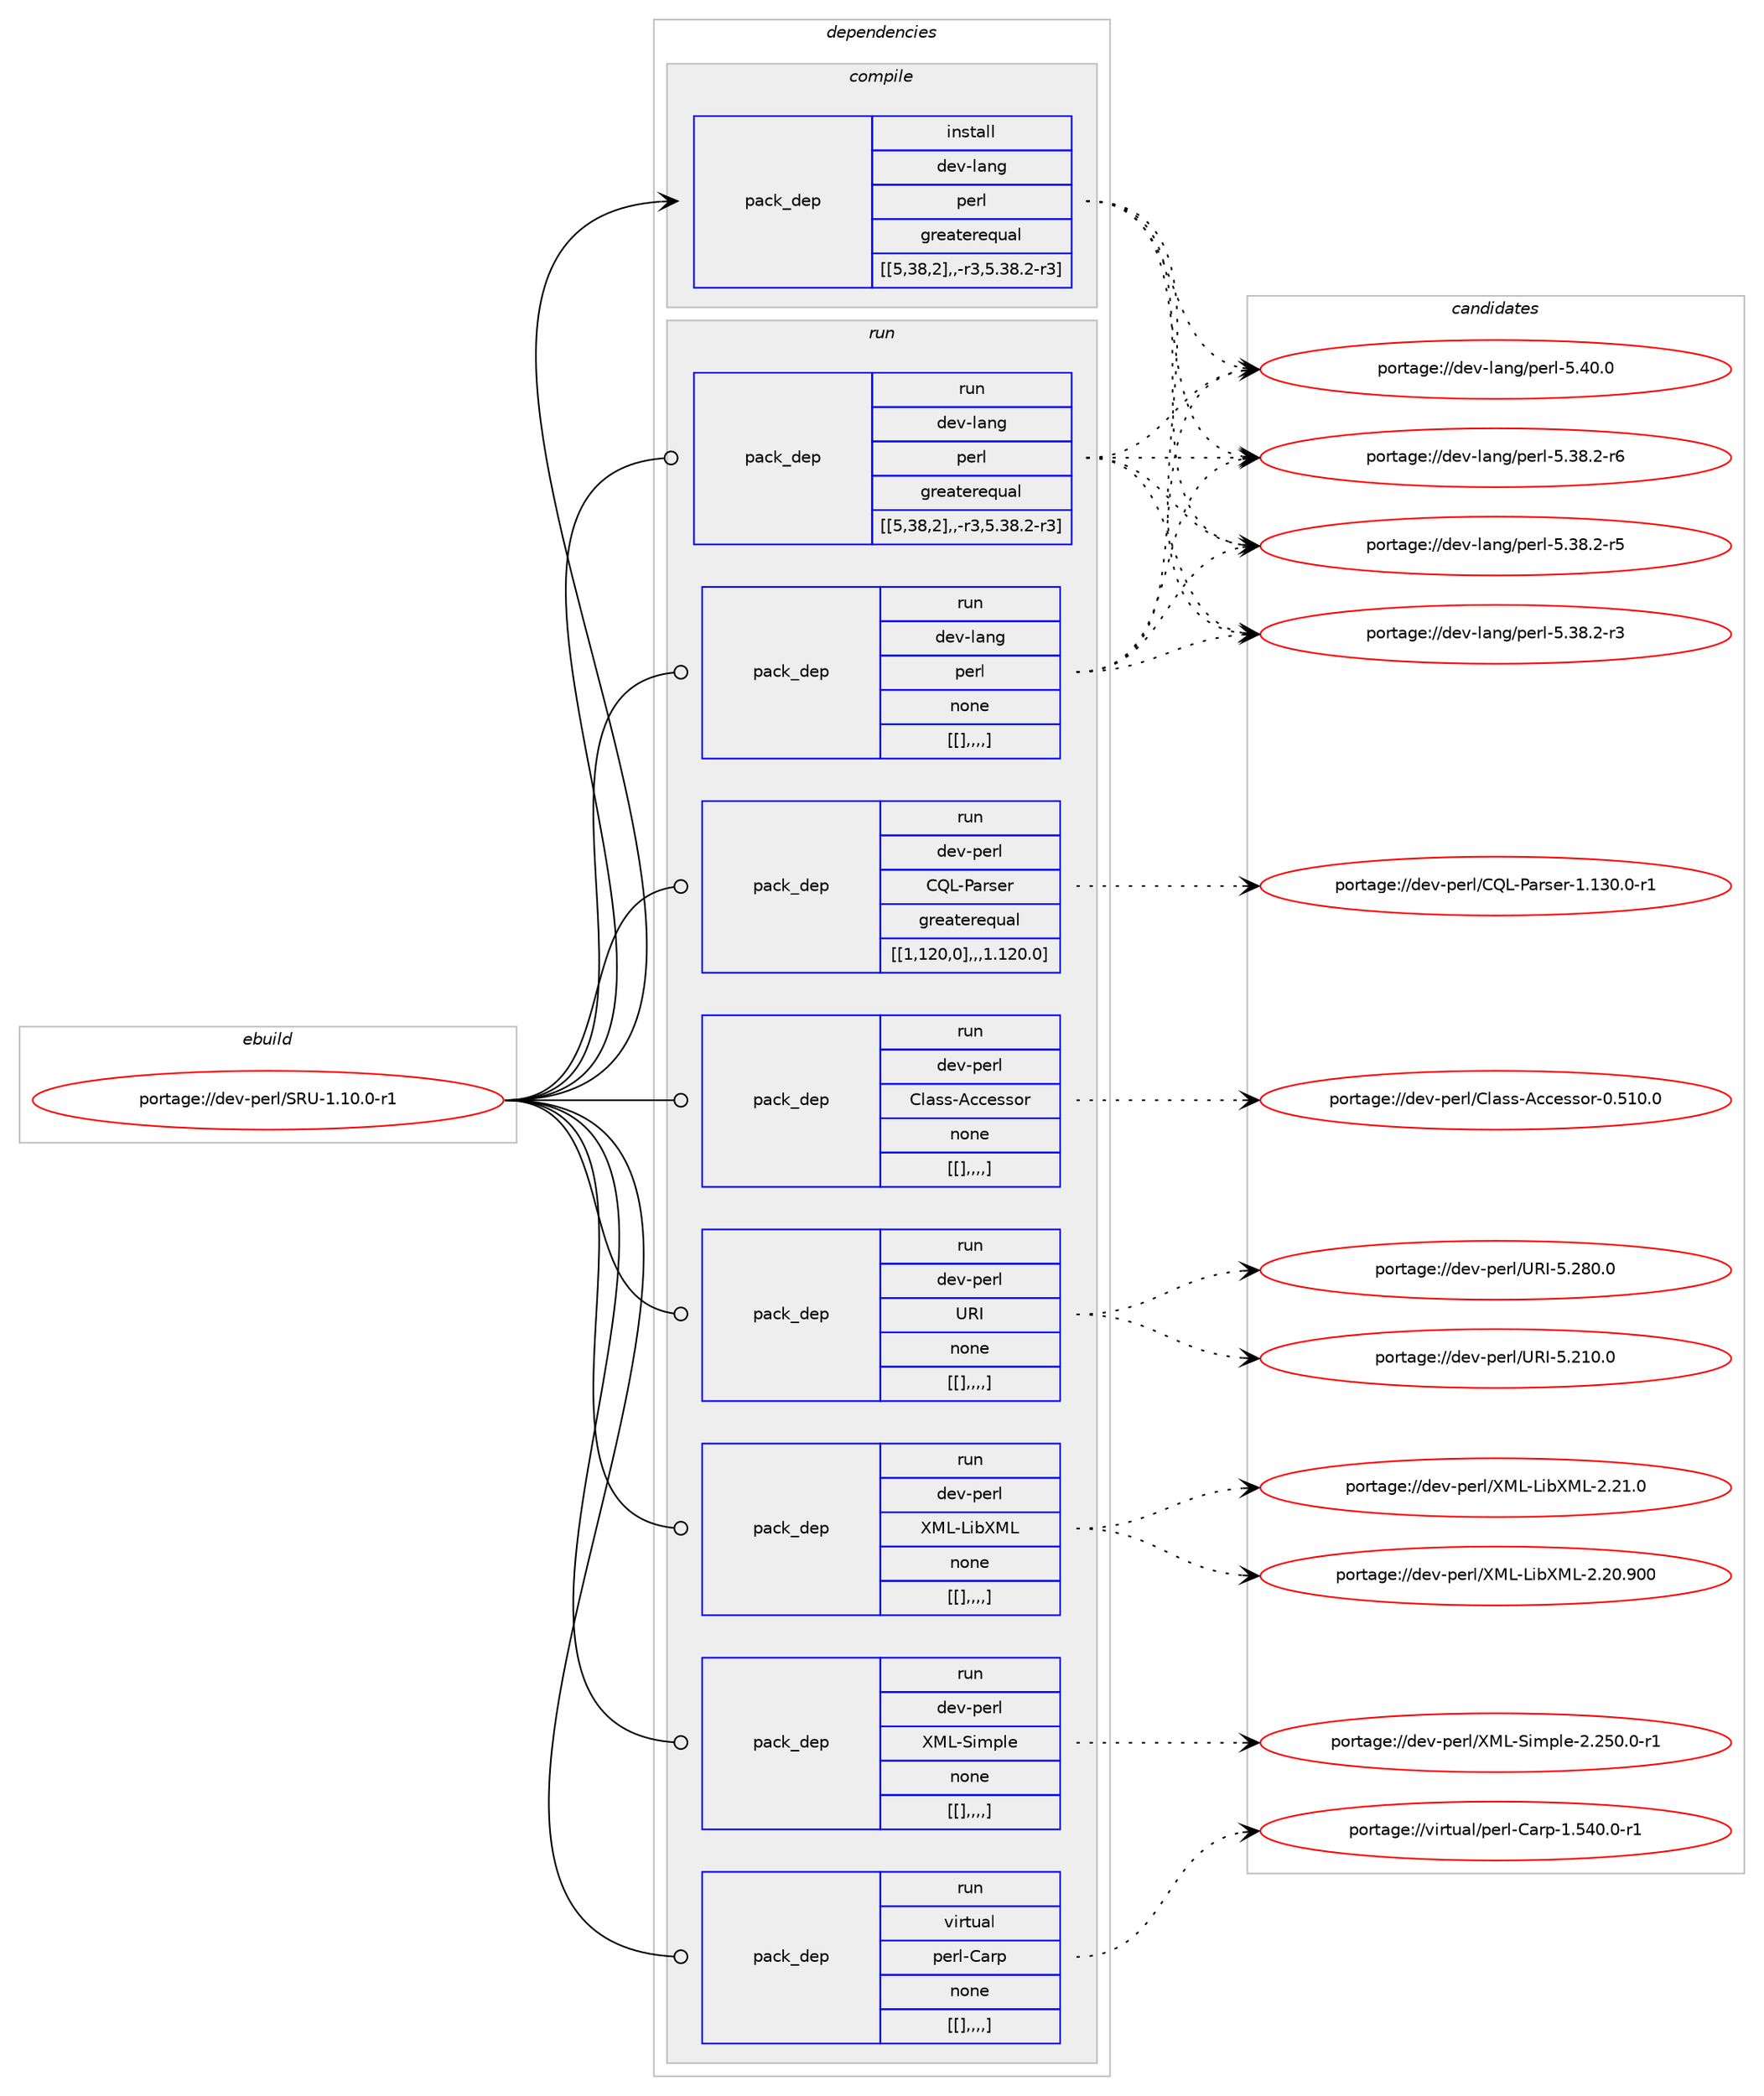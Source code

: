 digraph prolog {

# *************
# Graph options
# *************

newrank=true;
concentrate=true;
compound=true;
graph [rankdir=LR,fontname=Helvetica,fontsize=10,ranksep=1.5];#, ranksep=2.5, nodesep=0.2];
edge  [arrowhead=vee];
node  [fontname=Helvetica,fontsize=10];

# **********
# The ebuild
# **********

subgraph cluster_leftcol {
color=gray;
label=<<i>ebuild</i>>;
id [label="portage://dev-perl/SRU-1.10.0-r1", color=red, width=4, href="../dev-perl/SRU-1.10.0-r1.svg"];
}

# ****************
# The dependencies
# ****************

subgraph cluster_midcol {
color=gray;
label=<<i>dependencies</i>>;
subgraph cluster_compile {
fillcolor="#eeeeee";
style=filled;
label=<<i>compile</i>>;
subgraph pack105549 {
dependency137310 [label=<<TABLE BORDER="0" CELLBORDER="1" CELLSPACING="0" CELLPADDING="4" WIDTH="220"><TR><TD ROWSPAN="6" CELLPADDING="30">pack_dep</TD></TR><TR><TD WIDTH="110">install</TD></TR><TR><TD>dev-lang</TD></TR><TR><TD>perl</TD></TR><TR><TD>greaterequal</TD></TR><TR><TD>[[5,38,2],,-r3,5.38.2-r3]</TD></TR></TABLE>>, shape=none, color=blue];
}
id:e -> dependency137310:w [weight=20,style="solid",arrowhead="vee"];
}
subgraph cluster_compileandrun {
fillcolor="#eeeeee";
style=filled;
label=<<i>compile and run</i>>;
}
subgraph cluster_run {
fillcolor="#eeeeee";
style=filled;
label=<<i>run</i>>;
subgraph pack105550 {
dependency137311 [label=<<TABLE BORDER="0" CELLBORDER="1" CELLSPACING="0" CELLPADDING="4" WIDTH="220"><TR><TD ROWSPAN="6" CELLPADDING="30">pack_dep</TD></TR><TR><TD WIDTH="110">run</TD></TR><TR><TD>dev-lang</TD></TR><TR><TD>perl</TD></TR><TR><TD>greaterequal</TD></TR><TR><TD>[[5,38,2],,-r3,5.38.2-r3]</TD></TR></TABLE>>, shape=none, color=blue];
}
id:e -> dependency137311:w [weight=20,style="solid",arrowhead="odot"];
subgraph pack105551 {
dependency137312 [label=<<TABLE BORDER="0" CELLBORDER="1" CELLSPACING="0" CELLPADDING="4" WIDTH="220"><TR><TD ROWSPAN="6" CELLPADDING="30">pack_dep</TD></TR><TR><TD WIDTH="110">run</TD></TR><TR><TD>dev-lang</TD></TR><TR><TD>perl</TD></TR><TR><TD>none</TD></TR><TR><TD>[[],,,,]</TD></TR></TABLE>>, shape=none, color=blue];
}
id:e -> dependency137312:w [weight=20,style="solid",arrowhead="odot"];
subgraph pack105552 {
dependency137313 [label=<<TABLE BORDER="0" CELLBORDER="1" CELLSPACING="0" CELLPADDING="4" WIDTH="220"><TR><TD ROWSPAN="6" CELLPADDING="30">pack_dep</TD></TR><TR><TD WIDTH="110">run</TD></TR><TR><TD>dev-perl</TD></TR><TR><TD>CQL-Parser</TD></TR><TR><TD>greaterequal</TD></TR><TR><TD>[[1,120,0],,,1.120.0]</TD></TR></TABLE>>, shape=none, color=blue];
}
id:e -> dependency137313:w [weight=20,style="solid",arrowhead="odot"];
subgraph pack105553 {
dependency137314 [label=<<TABLE BORDER="0" CELLBORDER="1" CELLSPACING="0" CELLPADDING="4" WIDTH="220"><TR><TD ROWSPAN="6" CELLPADDING="30">pack_dep</TD></TR><TR><TD WIDTH="110">run</TD></TR><TR><TD>dev-perl</TD></TR><TR><TD>Class-Accessor</TD></TR><TR><TD>none</TD></TR><TR><TD>[[],,,,]</TD></TR></TABLE>>, shape=none, color=blue];
}
id:e -> dependency137314:w [weight=20,style="solid",arrowhead="odot"];
subgraph pack105554 {
dependency137315 [label=<<TABLE BORDER="0" CELLBORDER="1" CELLSPACING="0" CELLPADDING="4" WIDTH="220"><TR><TD ROWSPAN="6" CELLPADDING="30">pack_dep</TD></TR><TR><TD WIDTH="110">run</TD></TR><TR><TD>dev-perl</TD></TR><TR><TD>URI</TD></TR><TR><TD>none</TD></TR><TR><TD>[[],,,,]</TD></TR></TABLE>>, shape=none, color=blue];
}
id:e -> dependency137315:w [weight=20,style="solid",arrowhead="odot"];
subgraph pack105555 {
dependency137316 [label=<<TABLE BORDER="0" CELLBORDER="1" CELLSPACING="0" CELLPADDING="4" WIDTH="220"><TR><TD ROWSPAN="6" CELLPADDING="30">pack_dep</TD></TR><TR><TD WIDTH="110">run</TD></TR><TR><TD>dev-perl</TD></TR><TR><TD>XML-LibXML</TD></TR><TR><TD>none</TD></TR><TR><TD>[[],,,,]</TD></TR></TABLE>>, shape=none, color=blue];
}
id:e -> dependency137316:w [weight=20,style="solid",arrowhead="odot"];
subgraph pack105556 {
dependency137317 [label=<<TABLE BORDER="0" CELLBORDER="1" CELLSPACING="0" CELLPADDING="4" WIDTH="220"><TR><TD ROWSPAN="6" CELLPADDING="30">pack_dep</TD></TR><TR><TD WIDTH="110">run</TD></TR><TR><TD>dev-perl</TD></TR><TR><TD>XML-Simple</TD></TR><TR><TD>none</TD></TR><TR><TD>[[],,,,]</TD></TR></TABLE>>, shape=none, color=blue];
}
id:e -> dependency137317:w [weight=20,style="solid",arrowhead="odot"];
subgraph pack105557 {
dependency137318 [label=<<TABLE BORDER="0" CELLBORDER="1" CELLSPACING="0" CELLPADDING="4" WIDTH="220"><TR><TD ROWSPAN="6" CELLPADDING="30">pack_dep</TD></TR><TR><TD WIDTH="110">run</TD></TR><TR><TD>virtual</TD></TR><TR><TD>perl-Carp</TD></TR><TR><TD>none</TD></TR><TR><TD>[[],,,,]</TD></TR></TABLE>>, shape=none, color=blue];
}
id:e -> dependency137318:w [weight=20,style="solid",arrowhead="odot"];
}
}

# **************
# The candidates
# **************

subgraph cluster_choices {
rank=same;
color=gray;
label=<<i>candidates</i>>;

subgraph choice105549 {
color=black;
nodesep=1;
choice10010111845108971101034711210111410845534652484648 [label="portage://dev-lang/perl-5.40.0", color=red, width=4,href="../dev-lang/perl-5.40.0.svg"];
choice100101118451089711010347112101114108455346515646504511454 [label="portage://dev-lang/perl-5.38.2-r6", color=red, width=4,href="../dev-lang/perl-5.38.2-r6.svg"];
choice100101118451089711010347112101114108455346515646504511453 [label="portage://dev-lang/perl-5.38.2-r5", color=red, width=4,href="../dev-lang/perl-5.38.2-r5.svg"];
choice100101118451089711010347112101114108455346515646504511451 [label="portage://dev-lang/perl-5.38.2-r3", color=red, width=4,href="../dev-lang/perl-5.38.2-r3.svg"];
dependency137310:e -> choice10010111845108971101034711210111410845534652484648:w [style=dotted,weight="100"];
dependency137310:e -> choice100101118451089711010347112101114108455346515646504511454:w [style=dotted,weight="100"];
dependency137310:e -> choice100101118451089711010347112101114108455346515646504511453:w [style=dotted,weight="100"];
dependency137310:e -> choice100101118451089711010347112101114108455346515646504511451:w [style=dotted,weight="100"];
}
subgraph choice105550 {
color=black;
nodesep=1;
choice10010111845108971101034711210111410845534652484648 [label="portage://dev-lang/perl-5.40.0", color=red, width=4,href="../dev-lang/perl-5.40.0.svg"];
choice100101118451089711010347112101114108455346515646504511454 [label="portage://dev-lang/perl-5.38.2-r6", color=red, width=4,href="../dev-lang/perl-5.38.2-r6.svg"];
choice100101118451089711010347112101114108455346515646504511453 [label="portage://dev-lang/perl-5.38.2-r5", color=red, width=4,href="../dev-lang/perl-5.38.2-r5.svg"];
choice100101118451089711010347112101114108455346515646504511451 [label="portage://dev-lang/perl-5.38.2-r3", color=red, width=4,href="../dev-lang/perl-5.38.2-r3.svg"];
dependency137311:e -> choice10010111845108971101034711210111410845534652484648:w [style=dotted,weight="100"];
dependency137311:e -> choice100101118451089711010347112101114108455346515646504511454:w [style=dotted,weight="100"];
dependency137311:e -> choice100101118451089711010347112101114108455346515646504511453:w [style=dotted,weight="100"];
dependency137311:e -> choice100101118451089711010347112101114108455346515646504511451:w [style=dotted,weight="100"];
}
subgraph choice105551 {
color=black;
nodesep=1;
choice10010111845108971101034711210111410845534652484648 [label="portage://dev-lang/perl-5.40.0", color=red, width=4,href="../dev-lang/perl-5.40.0.svg"];
choice100101118451089711010347112101114108455346515646504511454 [label="portage://dev-lang/perl-5.38.2-r6", color=red, width=4,href="../dev-lang/perl-5.38.2-r6.svg"];
choice100101118451089711010347112101114108455346515646504511453 [label="portage://dev-lang/perl-5.38.2-r5", color=red, width=4,href="../dev-lang/perl-5.38.2-r5.svg"];
choice100101118451089711010347112101114108455346515646504511451 [label="portage://dev-lang/perl-5.38.2-r3", color=red, width=4,href="../dev-lang/perl-5.38.2-r3.svg"];
dependency137312:e -> choice10010111845108971101034711210111410845534652484648:w [style=dotted,weight="100"];
dependency137312:e -> choice100101118451089711010347112101114108455346515646504511454:w [style=dotted,weight="100"];
dependency137312:e -> choice100101118451089711010347112101114108455346515646504511453:w [style=dotted,weight="100"];
dependency137312:e -> choice100101118451089711010347112101114108455346515646504511451:w [style=dotted,weight="100"];
}
subgraph choice105552 {
color=black;
nodesep=1;
choice100101118451121011141084767817645809711411510111445494649514846484511449 [label="portage://dev-perl/CQL-Parser-1.130.0-r1", color=red, width=4,href="../dev-perl/CQL-Parser-1.130.0-r1.svg"];
dependency137313:e -> choice100101118451121011141084767817645809711411510111445494649514846484511449:w [style=dotted,weight="100"];
}
subgraph choice105553 {
color=black;
nodesep=1;
choice10010111845112101114108476710897115115456599991011151151111144548465349484648 [label="portage://dev-perl/Class-Accessor-0.510.0", color=red, width=4,href="../dev-perl/Class-Accessor-0.510.0.svg"];
dependency137314:e -> choice10010111845112101114108476710897115115456599991011151151111144548465349484648:w [style=dotted,weight="100"];
}
subgraph choice105554 {
color=black;
nodesep=1;
choice10010111845112101114108478582734553465056484648 [label="portage://dev-perl/URI-5.280.0", color=red, width=4,href="../dev-perl/URI-5.280.0.svg"];
choice10010111845112101114108478582734553465049484648 [label="portage://dev-perl/URI-5.210.0", color=red, width=4,href="../dev-perl/URI-5.210.0.svg"];
dependency137315:e -> choice10010111845112101114108478582734553465056484648:w [style=dotted,weight="100"];
dependency137315:e -> choice10010111845112101114108478582734553465049484648:w [style=dotted,weight="100"];
}
subgraph choice105555 {
color=black;
nodesep=1;
choice100101118451121011141084788777645761059888777645504650494648 [label="portage://dev-perl/XML-LibXML-2.21.0", color=red, width=4,href="../dev-perl/XML-LibXML-2.21.0.svg"];
choice1001011184511210111410847887776457610598887776455046504846574848 [label="portage://dev-perl/XML-LibXML-2.20.900", color=red, width=4,href="../dev-perl/XML-LibXML-2.20.900.svg"];
dependency137316:e -> choice100101118451121011141084788777645761059888777645504650494648:w [style=dotted,weight="100"];
dependency137316:e -> choice1001011184511210111410847887776457610598887776455046504846574848:w [style=dotted,weight="100"];
}
subgraph choice105556 {
color=black;
nodesep=1;
choice1001011184511210111410847887776458310510911210810145504650534846484511449 [label="portage://dev-perl/XML-Simple-2.250.0-r1", color=red, width=4,href="../dev-perl/XML-Simple-2.250.0-r1.svg"];
dependency137317:e -> choice1001011184511210111410847887776458310510911210810145504650534846484511449:w [style=dotted,weight="100"];
}
subgraph choice105557 {
color=black;
nodesep=1;
choice118105114116117971084711210111410845679711411245494653524846484511449 [label="portage://virtual/perl-Carp-1.540.0-r1", color=red, width=4,href="../virtual/perl-Carp-1.540.0-r1.svg"];
dependency137318:e -> choice118105114116117971084711210111410845679711411245494653524846484511449:w [style=dotted,weight="100"];
}
}

}
